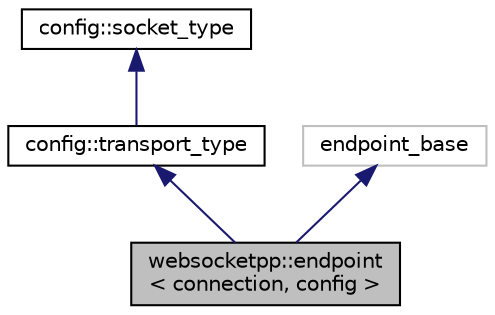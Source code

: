 digraph "websocketpp::endpoint&lt; connection, config &gt;"
{
  edge [fontname="Helvetica",fontsize="10",labelfontname="Helvetica",labelfontsize="10"];
  node [fontname="Helvetica",fontsize="10",shape=record];
  Node0 [label="websocketpp::endpoint\l\< connection, config \>",height=0.2,width=0.4,color="black", fillcolor="grey75", style="filled", fontcolor="black"];
  Node1 -> Node0 [dir="back",color="midnightblue",fontsize="10",style="solid",fontname="Helvetica"];
  Node1 [label="config::transport_type",height=0.2,width=0.4,color="black", fillcolor="white", style="filled",URL="$classwebsocketpp_1_1transport_1_1asio_1_1endpoint.html",tooltip="Asio based endpoint transport component. "];
  Node2 -> Node1 [dir="back",color="midnightblue",fontsize="10",style="solid",fontname="Helvetica"];
  Node2 [label="config::socket_type",height=0.2,width=0.4,color="black", fillcolor="white", style="filled",URL="$classwebsocketpp_1_1transport_1_1asio_1_1tls__socket_1_1endpoint.html",tooltip="TLS enabled Asio endpoint socket component. "];
  Node3 -> Node0 [dir="back",color="midnightblue",fontsize="10",style="solid",fontname="Helvetica"];
  Node3 [label="endpoint_base",height=0.2,width=0.4,color="grey75", fillcolor="white", style="filled"];
}

